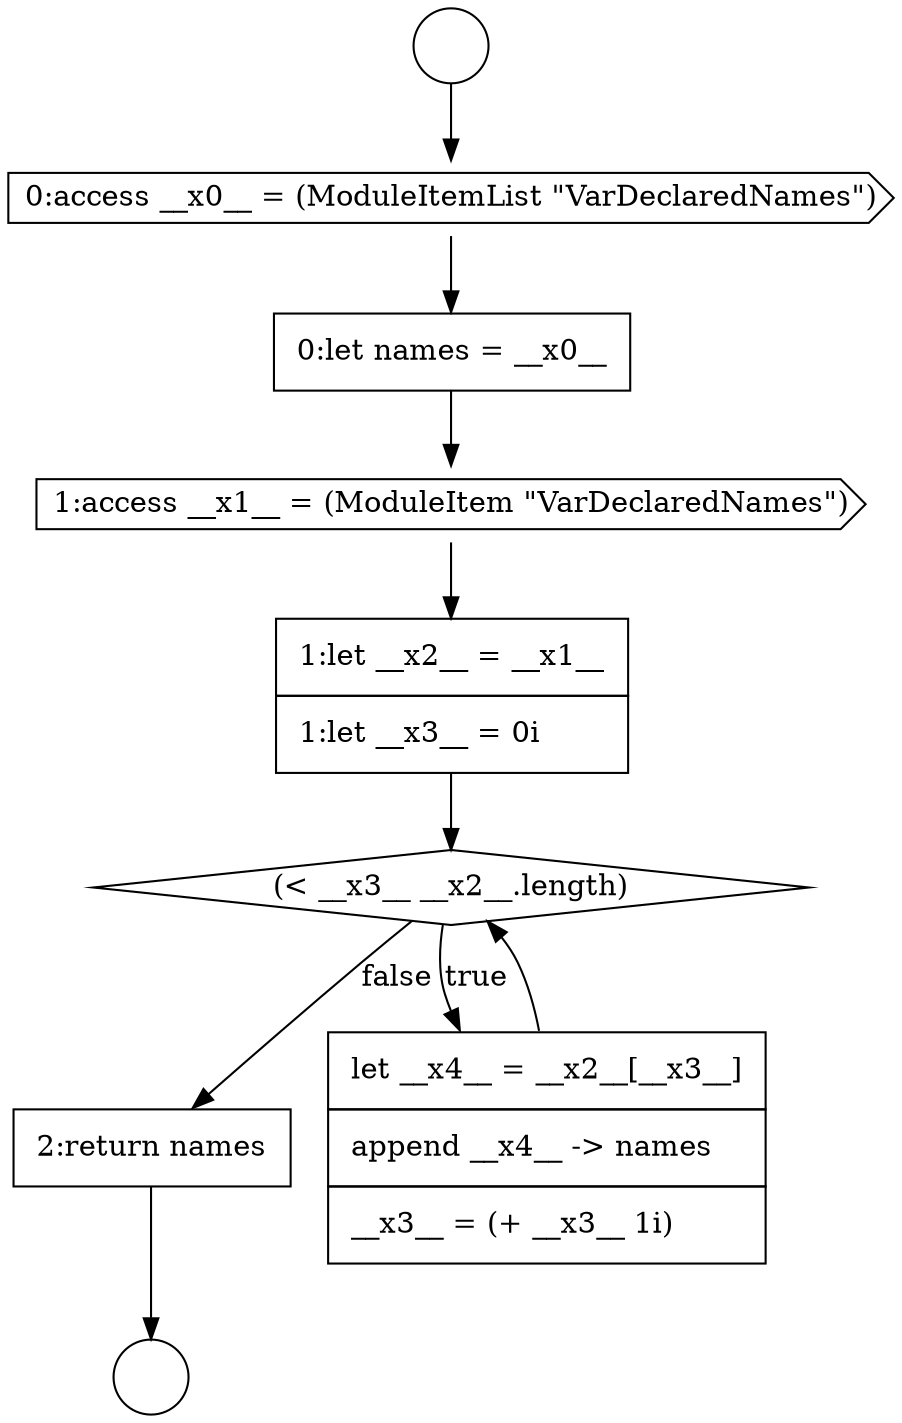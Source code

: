 digraph {
  node9292 [shape=cds, label=<<font color="black">0:access __x0__ = (ModuleItemList &quot;VarDeclaredNames&quot;)</font>> color="black" fillcolor="white" style=filled]
  node9298 [shape=none, margin=0, label=<<font color="black">
    <table border="0" cellborder="1" cellspacing="0" cellpadding="10">
      <tr><td align="left">2:return names</td></tr>
    </table>
  </font>> color="black" fillcolor="white" style=filled]
  node9296 [shape=diamond, label=<<font color="black">(&lt; __x3__ __x2__.length)</font>> color="black" fillcolor="white" style=filled]
  node9291 [shape=circle label=" " color="black" fillcolor="white" style=filled]
  node9295 [shape=none, margin=0, label=<<font color="black">
    <table border="0" cellborder="1" cellspacing="0" cellpadding="10">
      <tr><td align="left">1:let __x2__ = __x1__</td></tr>
      <tr><td align="left">1:let __x3__ = 0i</td></tr>
    </table>
  </font>> color="black" fillcolor="white" style=filled]
  node9290 [shape=circle label=" " color="black" fillcolor="white" style=filled]
  node9294 [shape=cds, label=<<font color="black">1:access __x1__ = (ModuleItem &quot;VarDeclaredNames&quot;)</font>> color="black" fillcolor="white" style=filled]
  node9293 [shape=none, margin=0, label=<<font color="black">
    <table border="0" cellborder="1" cellspacing="0" cellpadding="10">
      <tr><td align="left">0:let names = __x0__</td></tr>
    </table>
  </font>> color="black" fillcolor="white" style=filled]
  node9297 [shape=none, margin=0, label=<<font color="black">
    <table border="0" cellborder="1" cellspacing="0" cellpadding="10">
      <tr><td align="left">let __x4__ = __x2__[__x3__]</td></tr>
      <tr><td align="left">append __x4__ -&gt; names</td></tr>
      <tr><td align="left">__x3__ = (+ __x3__ 1i)</td></tr>
    </table>
  </font>> color="black" fillcolor="white" style=filled]
  node9298 -> node9291 [ color="black"]
  node9294 -> node9295 [ color="black"]
  node9293 -> node9294 [ color="black"]
  node9290 -> node9292 [ color="black"]
  node9292 -> node9293 [ color="black"]
  node9297 -> node9296 [ color="black"]
  node9296 -> node9297 [label=<<font color="black">true</font>> color="black"]
  node9296 -> node9298 [label=<<font color="black">false</font>> color="black"]
  node9295 -> node9296 [ color="black"]
}
